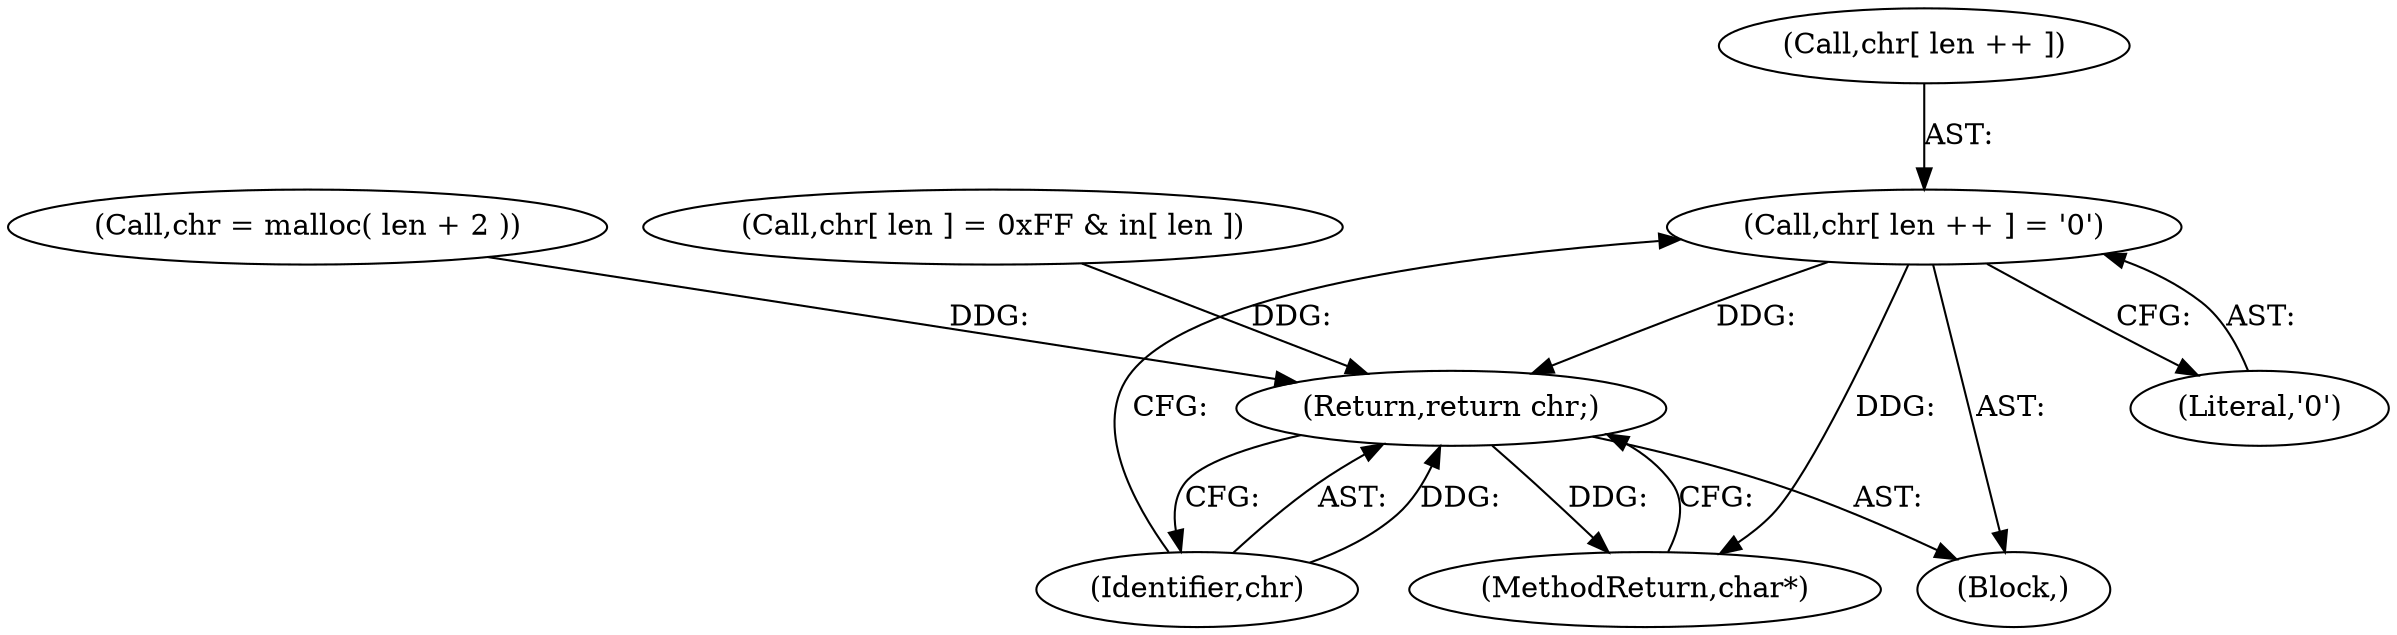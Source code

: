 digraph "0_unixODBC_45ef78e037f578b15fc58938a3a3251655e71d6f#diff-d52750c7ba4e594410438569d8e2963aL24_2@array" {
"1000172" [label="(Call,chr[ len ++ ] = '\0')"];
"1000178" [label="(Return,return chr;)"];
"1000172" [label="(Call,chr[ len ++ ] = '\0')"];
"1000173" [label="(Call,chr[ len ++ ])"];
"1000179" [label="(Identifier,chr)"];
"1000177" [label="(Literal,'\0')"];
"1000180" [label="(MethodReturn,char*)"];
"1000178" [label="(Return,return chr;)"];
"1000131" [label="(Call,chr = malloc( len + 2 ))"];
"1000102" [label="(Block,)"];
"1000155" [label="(Call,chr[ len ] = 0xFF & in[ len ])"];
"1000172" -> "1000102"  [label="AST: "];
"1000172" -> "1000177"  [label="CFG: "];
"1000173" -> "1000172"  [label="AST: "];
"1000177" -> "1000172"  [label="AST: "];
"1000179" -> "1000172"  [label="CFG: "];
"1000172" -> "1000180"  [label="DDG: "];
"1000172" -> "1000178"  [label="DDG: "];
"1000178" -> "1000102"  [label="AST: "];
"1000178" -> "1000179"  [label="CFG: "];
"1000179" -> "1000178"  [label="AST: "];
"1000180" -> "1000178"  [label="CFG: "];
"1000178" -> "1000180"  [label="DDG: "];
"1000179" -> "1000178"  [label="DDG: "];
"1000131" -> "1000178"  [label="DDG: "];
"1000155" -> "1000178"  [label="DDG: "];
}
